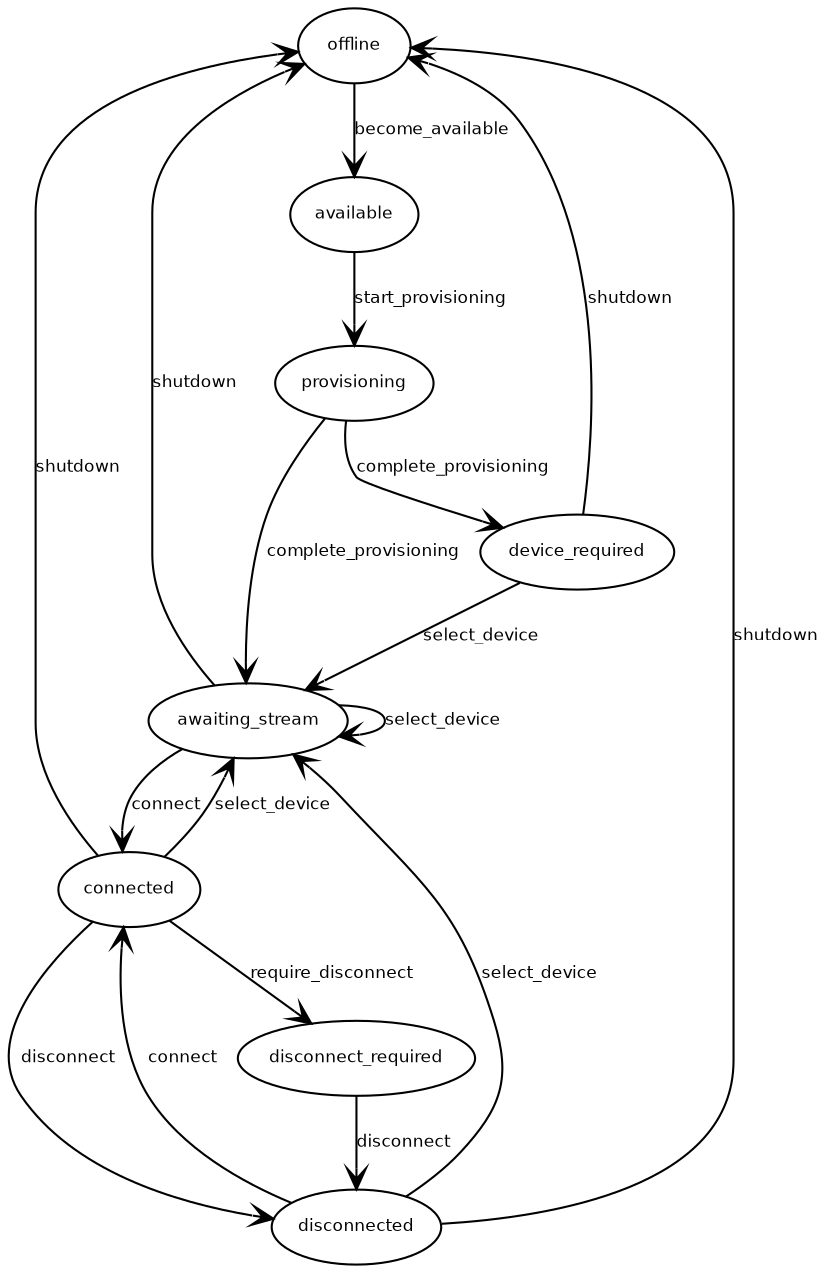 digraph G {

  // basic settings

  fontname = "Bitstream Vera Sans"
  fontsize = 8

  edge [
    fontname = "Bitstream Vera Sans"
    fontsize = 8
  ]

  node [
    fontname = "Bitstream Vera Sans"
    fontsize = 8
  ]


  // normal transitions

  edge [
    arrowtail = "none"
    arrowhead = "open"
  ]

  node [
    shape = "oval"
  ]

  offline -> available [label="become_available"]
  available -> provisioning [label="start_provisioning"]

  // complete_provisioning!
  provisioning -> awaiting_stream [label="complete_provisioning"]
  provisioning -> device_required [label="complete_provisioning"]

  device_required -> awaiting_stream [label="select_device"]

  // connect!
  awaiting_stream -> connected [label="connect"]
  disconnected -> connected [label="connect"]

  connected -> disconnected [label="disconnect"]

  // shutdown!
  device_required -> offline [label="shutdown"]
  awaiting_stream -> offline [label="shutdown"]
  connected -> offline [label="shutdown"]
  disconnected -> offline [label="shutdown"]

  // // reset!
  // available -> offline [label="reset" style=dashed]
  // provisioning -> offline [label="reset" style=dashed]
  // device_required -> offline [label="reset" style=dashed]
  // awaiting_stream -> offline [label="reset" style=dashed]
  // connected -> offline [label="reset" style=dashed]
  // disconnected -> offline [label="reset" style=dashed]

  // select_device!
  awaiting_stream -> awaiting_stream [label="select_device"]
  connected -> awaiting_stream [label="select_device"]
  disconnected -> awaiting_stream [label="select_device"]

  // require_disconnect
  connected -> disconnect_required [label="require_disconnect"]
  disconnect_required -> disconnected [label="disconnect"]

}
